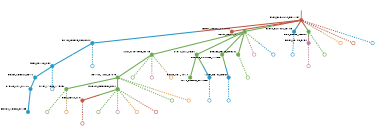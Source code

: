 strict digraph  {
graph[splines=false]; nodesep=0.7; rankdir=TB; ranksep=0.6; forcelabels=true; dpi=600; size=2.5;
0 [color="#be5742ff", fillcolor="#be5742ff", fixedsize=true, fontname=Lato, fontsize="12pt", height="0.25", label="", penwidth=3, shape=circle, style=filled, xlabel="GSC2_DAOA-AS1_COMMD7"];
4 [color="#2496c8ff", fillcolor="#2496c8ff", fixedsize=true, fontname=Lato, fontsize="12pt", height="0.25", label="", penwidth=3, shape=circle, style=filled, xlabel="BTNL8_LRRC25_KRTAP26-1"];
12 [color="#be5742ff", fillcolor="#be5742ff", fixedsize=true, fontname=Lato, fontsize="12pt", height="0.25", label="", penwidth=3, shape=circle, style=filled, xlabel=ZBTB17_ATP12A_KIAA1731];
14 [color="#6aa84fff", fillcolor="#6aa84fff", fixedsize=true, fontname=Lato, fontsize="12pt", height="0.25", label="", penwidth=3, shape=circle, style=filled, xlabel=TRA2A_THRSP_CMTM6];
17 [color="#2496c8ff", fillcolor="#2496c8ff", fixedsize=true, fontname=Lato, fontsize="12pt", height="0.25", label="", penwidth=3, shape=circle, style=filled, xlabel=PACS1_GALNTL6_KCNH3];
21 [color="#6aa84fff", fillcolor="#6aa84fff", fixedsize=true, fontname=Lato, fontsize="12pt", height="0.25", label="", penwidth=3, shape=circle, style=filled, xlabel=DDI1_PTPRG_ATP12A];
32 [color="#e69138ff", fillcolor="#e69138ff", fixedsize=true, fontname=Lato, fontsize="12pt", height="0.25", label="", penwidth=3, shape=circle, style=solid, xlabel=""];
37 [color="#be5742ff", fillcolor="#be5742ff", fixedsize=true, fontname=Lato, fontsize="12pt", height="0.25", label="", penwidth=3, shape=circle, style=solid, xlabel=""];
40 [color="#2496c8ff", fillcolor="#2496c8ff", fixedsize=true, fontname=Lato, fontsize="12pt", height="0.25", label="", penwidth=3, shape=circle, style=solid, xlabel=""];
1 [color="#2496c8ff", fillcolor="#2496c8ff", fixedsize=true, fontname=Lato, fontsize="12pt", height="0.25", label="", penwidth=3, shape=circle, style=filled, xlabel=LDB2_TRIM60_HIC2];
18 [color="#2496c8ff", fillcolor="#2496c8ff", fixedsize=true, fontname=Lato, fontsize="12pt", height="0.25", label="", penwidth=3, shape=circle, style=filled, xlabel=OR4E2_ADORA1_POMK];
41 [color="#2496c8ff", fillcolor="#2496c8ff", fixedsize=true, fontname=Lato, fontsize="12pt", height="0.25", label="", penwidth=3, shape=circle, style=solid, xlabel=""];
2 [color="#6aa84fff", fillcolor="#6aa84fff", fixedsize=true, fontname=Lato, fontsize="12pt", height="0.25", label="", penwidth=3, shape=circle, style=filled, xlabel=KARS_TMEM151B_LCN10];
6 [color="#6aa84fff", fillcolor="#6aa84fff", fixedsize=true, fontname=Lato, fontsize="12pt", height="0.25", label="", penwidth=3, shape=circle, style=filled, xlabel=BRMS1L_NACA_CNTN5];
22 [color="#6aa84fff", fillcolor="#6aa84fff", fixedsize=true, fontname=Lato, fontsize="12pt", height="0.25", label="", penwidth=3, shape=circle, style=solid, xlabel=""];
28 [color="#c27ba0ff", fillcolor="#c27ba0ff", fixedsize=true, fontname=Lato, fontsize="12pt", height="0.25", label="", penwidth=3, shape=circle, style=solid, xlabel=""];
33 [color="#e69138ff", fillcolor="#e69138ff", fixedsize=true, fontname=Lato, fontsize="12pt", height="0.25", label="", penwidth=3, shape=circle, style=solid, xlabel=""];
3 [color="#2496c8ff", fillcolor="#2496c8ff", fixedsize=true, fontname=Lato, fontsize="12pt", height="0.25", label="", penwidth=3, shape=circle, style=filled, xlabel=MACF1_CCNT1_F2RL3];
42 [color="#2496c8ff", fillcolor="#2496c8ff", fixedsize=true, fontname=Lato, fontsize="12pt", height="0.25", label="", penwidth=3, shape=circle, style=solid, xlabel=""];
43 [color="#2496c8ff", fillcolor="#2496c8ff", fixedsize=true, fontname=Lato, fontsize="12pt", height="0.25", label="", penwidth=3, shape=circle, style=solid, xlabel=""];
5 [color="#6aa84fff", fillcolor="#6aa84fff", fixedsize=true, fontname=Lato, fontsize="12pt", height="0.25", label="", penwidth=3, shape=circle, style=filled, xlabel=HVCN1_HLX_AFAP1];
7 [color="#6aa84fff", fillcolor="#6aa84fff", fixedsize=true, fontname=Lato, fontsize="12pt", height="0.25", label="", penwidth=3, shape=circle, style=filled, xlabel=CHST8_SON_NRXN2];
10 [color="#2496c8ff", fillcolor="#2496c8ff", fixedsize=true, fontname=Lato, fontsize="12pt", height="0.25", label="", penwidth=3, shape=circle, style=filled, xlabel=NRXN1_PKD1L3_FAM118B];
16 [color="#6aa84fff", fillcolor="#6aa84fff", fixedsize=true, fontname=Lato, fontsize="12pt", height="0.25", label="", penwidth=3, shape=circle, style=filled, xlabel=BMP7_MYO10_MYO15A];
20 [color="#6aa84fff", fillcolor="#6aa84fff", fixedsize=true, fontname=Lato, fontsize="12pt", height="0.25", label="", penwidth=3, shape=circle, style=filled, xlabel=ST6GAL2_PCDHGC4_PTK6];
23 [color="#6aa84fff", fillcolor="#6aa84fff", fixedsize=true, fontname=Lato, fontsize="12pt", height="0.25", label="", penwidth=3, shape=circle, style=solid, xlabel=""];
34 [color="#e69138ff", fillcolor="#e69138ff", fixedsize=true, fontname=Lato, fontsize="12pt", height="0.25", label="", penwidth=3, shape=circle, style=solid, xlabel=""];
8 [color="#6aa84fff", fillcolor="#6aa84fff", fixedsize=true, fontname=Lato, fontsize="12pt", height="0.25", label="", penwidth=3, shape=circle, style=filled, xlabel=PARD3B_KIAA1239_MMP19];
44 [color="#2496c8ff", fillcolor="#2496c8ff", fixedsize=true, fontname=Lato, fontsize="12pt", height="0.25", label="", penwidth=3, shape=circle, style=solid, xlabel=""];
11 [color="#6aa84fff", fillcolor="#6aa84fff", fixedsize=true, fontname=Lato, fontsize="12pt", height="0.25", label="", penwidth=3, shape=circle, style=filled, xlabel=DLGAP3_PEX10_GUCA1A];
24 [color="#6aa84fff", fillcolor="#6aa84fff", fixedsize=true, fontname=Lato, fontsize="12pt", height="0.25", label="", penwidth=3, shape=circle, style=solid, xlabel=""];
13 [color="#be5742ff", fillcolor="#be5742ff", fixedsize=true, fontname=Lato, fontsize="12pt", height="0.25", label="", penwidth=3, shape=circle, style=filled, xlabel=GET4_TESK1_TNR];
38 [color="#be5742ff", fillcolor="#be5742ff", fixedsize=true, fontname=Lato, fontsize="12pt", height="0.25", label="", penwidth=3, shape=circle, style=solid, xlabel=""];
29 [color="#c27ba0ff", fillcolor="#c27ba0ff", fixedsize=true, fontname=Lato, fontsize="12pt", height="0.25", label="", penwidth=3, shape=circle, style=solid, xlabel=""];
45 [color="#2496c8ff", fillcolor="#2496c8ff", fixedsize=true, fontname=Lato, fontsize="12pt", height="0.25", label="", penwidth=3, shape=circle, style=solid, xlabel=""];
15 [color="#2496c8ff", fillcolor="#2496c8ff", fixedsize=true, fontname=Lato, fontsize="12pt", height="0.25", label="", penwidth=3, shape=circle, style=filled, xlabel=ZNF469_A2M_LAMA4];
9 [color="#2496c8ff", fillcolor="#2496c8ff", fixedsize=true, fontname=Lato, fontsize="12pt", height="0.25", label="", penwidth=3, shape=circle, style=filled, xlabel=CELSR1_WDR33_PSMC5];
25 [color="#6aa84fff", fillcolor="#6aa84fff", fixedsize=true, fontname=Lato, fontsize="12pt", height="0.25", label="", penwidth=3, shape=circle, style=solid, xlabel=""];
35 [color="#e69138ff", fillcolor="#e69138ff", fixedsize=true, fontname=Lato, fontsize="12pt", height="0.25", label="", penwidth=3, shape=circle, style=solid, xlabel=""];
46 [color="#2496c8ff", fillcolor="#2496c8ff", fixedsize=true, fontname=Lato, fontsize="12pt", height="0.25", label="", penwidth=3, shape=circle, style=solid, xlabel=""];
19 [color="#c27ba0ff", fillcolor="#c27ba0ff", fixedsize=true, fontname=Lato, fontsize="12pt", height="0.25", label="", penwidth=3, shape=circle, style=filled, xlabel=FARP1_KCNH8_EXD2];
30 [color="#c27ba0ff", fillcolor="#c27ba0ff", fixedsize=true, fontname=Lato, fontsize="12pt", height="0.25", label="", penwidth=3, shape=circle, style=solid, xlabel=""];
26 [color="#6aa84fff", fillcolor="#6aa84fff", fixedsize=true, fontname=Lato, fontsize="12pt", height="0.25", label="", penwidth=3, shape=circle, style=solid, xlabel=""];
31 [color="#c27ba0ff", fillcolor="#c27ba0ff", fixedsize=true, fontname=Lato, fontsize="12pt", height="0.25", label="", penwidth=3, shape=circle, style=solid, xlabel=""];
36 [color="#e69138ff", fillcolor="#e69138ff", fixedsize=true, fontname=Lato, fontsize="12pt", height="0.25", label="", penwidth=3, shape=circle, style=solid, xlabel=""];
39 [color="#be5742ff", fillcolor="#be5742ff", fixedsize=true, fontname=Lato, fontsize="12pt", height="0.25", label="", penwidth=3, shape=circle, style=solid, xlabel=""];
27 [color="#6aa84fff", fillcolor="#6aa84fff", fixedsize=true, fontname=Lato, fontsize="12pt", height="0.25", label="", penwidth=3, shape=circle, style=solid, xlabel=""];
normal [label="", penwidth=3, style=invis, xlabel="GSC2_DAOA-AS1_COMMD7"];
0 -> 4  [arrowsize=0, color="#be5742ff;0.5:#2496c8ff", minlen="2.0", penwidth="5.5", style=solid];
0 -> 12  [arrowsize=0, color="#be5742ff;0.5:#be5742ff", minlen="1.8000000715255737", penwidth="5.5", style=solid];
0 -> 14  [arrowsize=0, color="#be5742ff;0.5:#6aa84fff", minlen="1.8000000715255737", penwidth="5.5", style=solid];
0 -> 17  [arrowsize=0, color="#be5742ff;0.5:#2496c8ff", minlen="1.399999976158142", penwidth="5.5", style=solid];
0 -> 21  [arrowsize=0, color="#be5742ff;0.5:#6aa84fff", minlen="1.0", penwidth="5.5", style=solid];
0 -> 32  [arrowsize=0, color="#be5742ff;0.5:#e69138ff", minlen="2.0", penwidth=5, style=dashed];
0 -> 37  [arrowsize=0, color="#be5742ff;0.5:#be5742ff", minlen="2.0", penwidth=5, style=dashed];
0 -> 40  [arrowsize=0, color="#be5742ff;0.5:#2496c8ff", minlen="2.0", penwidth=5, style=dashed];
4 -> 1  [arrowsize=0, color="#2496c8ff;0.5:#2496c8ff", minlen="2.0", penwidth="5.5", style=solid];
4 -> 43  [arrowsize=0, color="#2496c8ff;0.5:#2496c8ff", minlen="2.0", penwidth=5, style=dashed];
14 -> 2  [arrowsize=0, color="#6aa84fff;0.5:#6aa84fff", minlen="2.0", penwidth="5.5", style=solid];
14 -> 5  [arrowsize=0, color="#6aa84fff;0.5:#6aa84fff", minlen="2.0", penwidth="5.5", style=solid];
14 -> 8  [arrowsize=0, color="#6aa84fff;0.5:#6aa84fff", minlen="2.0", penwidth="5.5", style=solid];
14 -> 11  [arrowsize=0, color="#6aa84fff;0.5:#6aa84fff", minlen="2.0", penwidth="5.5", style=solid];
14 -> 29  [arrowsize=0, color="#6aa84fff;0.5:#c27ba0ff", minlen="2.0", penwidth=5, style=dashed];
14 -> 45  [arrowsize=0, color="#6aa84fff;0.5:#2496c8ff", minlen="2.0", penwidth=5, style=dashed];
17 -> 46  [arrowsize=0, color="#2496c8ff;0.5:#2496c8ff", minlen="2.0", penwidth=5, style=dashed];
21 -> 19  [arrowsize=0, color="#6aa84fff;0.5:#c27ba0ff", minlen="1.399999976158142", penwidth="5.5", style=solid];
21 -> 27  [arrowsize=0, color="#6aa84fff;0.5:#6aa84fff", minlen="2.0", penwidth=5, style=dashed];
1 -> 18  [arrowsize=0, color="#2496c8ff;0.5:#2496c8ff", minlen="1.399999976158142", penwidth="5.5", style=solid];
1 -> 41  [arrowsize=0, color="#2496c8ff;0.5:#2496c8ff", minlen="2.0", penwidth=5, style=dashed];
18 -> 15  [arrowsize=0, color="#2496c8ff;0.5:#2496c8ff", minlen="1.600000023841858", penwidth="5.5", style=solid];
2 -> 6  [arrowsize=0, color="#6aa84fff;0.5:#6aa84fff", minlen="2.0", penwidth="5.5", style=solid];
2 -> 22  [arrowsize=0, color="#6aa84fff;0.5:#6aa84fff", minlen="2.0", penwidth=5, style=dashed];
2 -> 28  [arrowsize=0, color="#6aa84fff;0.5:#c27ba0ff", minlen="2.0", penwidth=5, style=dashed];
2 -> 33  [arrowsize=0, color="#6aa84fff;0.5:#e69138ff", minlen="2.0", penwidth=5, style=dashed];
6 -> 16  [arrowsize=0, color="#6aa84fff;0.5:#6aa84fff", minlen="1.600000023841858", penwidth="5.5", style=solid];
6 -> 20  [arrowsize=0, color="#6aa84fff;0.5:#6aa84fff", minlen="1.1999999284744263", penwidth="5.5", style=solid];
6 -> 23  [arrowsize=0, color="#6aa84fff;0.5:#6aa84fff", minlen="2.0", penwidth=5, style=dashed];
6 -> 34  [arrowsize=0, color="#6aa84fff;0.5:#e69138ff", minlen="2.0", penwidth=5, style=dashed];
3 -> 42  [arrowsize=0, color="#2496c8ff;0.5:#2496c8ff", minlen="2.0", penwidth=5, style=dashed];
5 -> 7  [arrowsize=0, color="#6aa84fff;0.5:#6aa84fff", minlen="2.0", penwidth="5.5", style=solid];
5 -> 10  [arrowsize=0, color="#6aa84fff;0.5:#2496c8ff", minlen="2.0", penwidth="5.5", style=solid];
10 -> 44  [arrowsize=0, color="#2496c8ff;0.5:#2496c8ff", minlen="2.0", penwidth=5, style=dashed];
16 -> 25  [arrowsize=0, color="#6aa84fff;0.5:#6aa84fff", minlen="2.0", penwidth=5, style=dashed];
16 -> 35  [arrowsize=0, color="#6aa84fff;0.5:#e69138ff", minlen="2.0", penwidth=5, style=dashed];
20 -> 13  [arrowsize=0, color="#6aa84fff;0.5:#be5742ff", minlen="1.8000000715255737", penwidth="5.5", style=solid];
20 -> 26  [arrowsize=0, color="#6aa84fff;0.5:#6aa84fff", minlen="2.0", penwidth=5, style=dashed];
20 -> 31  [arrowsize=0, color="#6aa84fff;0.5:#c27ba0ff", minlen="2.0", penwidth=5, style=dashed];
20 -> 36  [arrowsize=0, color="#6aa84fff;0.5:#e69138ff", minlen="2.0", penwidth=5, style=dashed];
20 -> 39  [arrowsize=0, color="#6aa84fff;0.5:#be5742ff", minlen="2.0", penwidth=5, style=dashed];
8 -> 3  [arrowsize=0, color="#6aa84fff;0.5:#2496c8ff", minlen="2.0", penwidth="5.5", style=solid];
11 -> 24  [arrowsize=0, color="#6aa84fff;0.5:#6aa84fff", minlen="2.0", penwidth=5, style=dashed];
13 -> 38  [arrowsize=0, color="#be5742ff;0.5:#be5742ff", minlen="2.0", penwidth=5, style=dashed];
15 -> 9  [arrowsize=0, color="#2496c8ff;0.5:#2496c8ff", minlen="2.0", penwidth="5.5", style=solid];
19 -> 30  [arrowsize=0, color="#c27ba0ff;0.5:#c27ba0ff", minlen="2.0", penwidth=5, style=dashed];
normal -> 0  [arrowsize=0, color="#be5742ff", label="", penwidth=4, style=solid];
}
